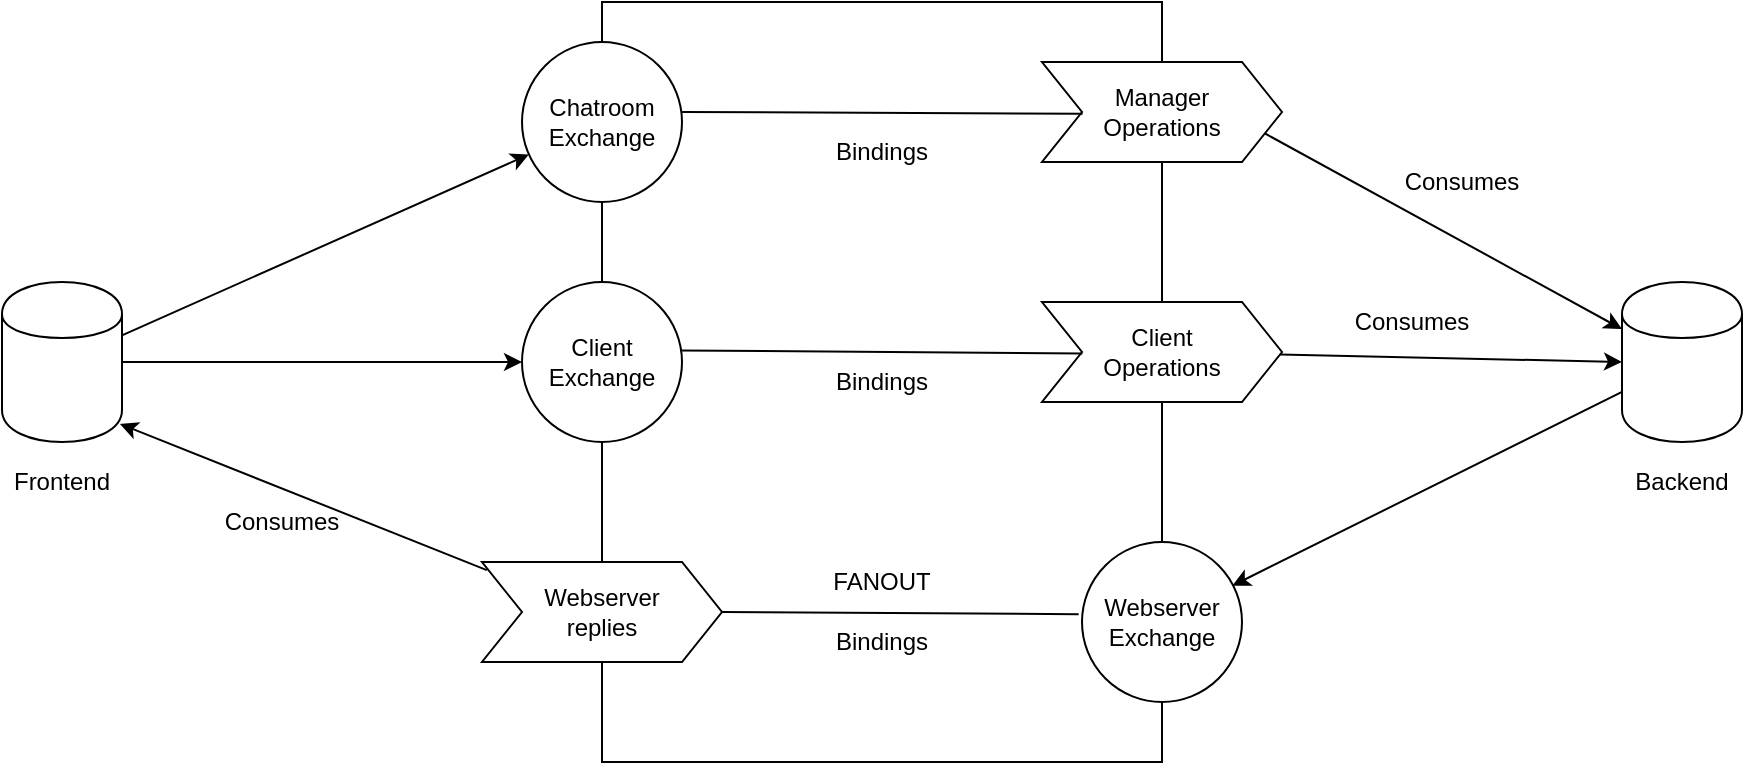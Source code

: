 <mxfile version="12.3.2" type="device" pages="1"><diagram id="qv_X76pX_29vrpgO60SE" name="Page-1"><mxGraphModel dx="1086" dy="806" grid="1" gridSize="10" guides="1" tooltips="1" connect="1" arrows="1" fold="1" page="1" pageScale="1" pageWidth="827" pageHeight="1169" math="0" shadow="0"><root><mxCell id="0"/><mxCell id="1" parent="0"/><mxCell id="B7bodY6r0YWMIouktA2e-3" value="" style="rounded=0;whiteSpace=wrap;html=1;" parent="1" vertex="1"><mxGeometry x="340" y="240" width="280" height="380" as="geometry"/></mxCell><mxCell id="B7bodY6r0YWMIouktA2e-5" value="" style="ellipse;whiteSpace=wrap;html=1;aspect=fixed;" parent="1" vertex="1"><mxGeometry x="300" y="380" width="80" height="80" as="geometry"/></mxCell><mxCell id="B7bodY6r0YWMIouktA2e-6" value="" style="ellipse;whiteSpace=wrap;html=1;aspect=fixed;" parent="1" vertex="1"><mxGeometry x="300" y="260" width="80" height="80" as="geometry"/></mxCell><mxCell id="B7bodY6r0YWMIouktA2e-9" value="" style="ellipse;whiteSpace=wrap;html=1;aspect=fixed;" parent="1" vertex="1"><mxGeometry x="580" y="510" width="80" height="80" as="geometry"/></mxCell><mxCell id="B7bodY6r0YWMIouktA2e-11" value="" style="shape=cylinder;whiteSpace=wrap;html=1;boundedLbl=1;backgroundOutline=1;" parent="1" vertex="1"><mxGeometry x="40" y="380" width="60" height="80" as="geometry"/></mxCell><mxCell id="B7bodY6r0YWMIouktA2e-12" value="" style="shape=cylinder;whiteSpace=wrap;html=1;boundedLbl=1;backgroundOutline=1;" parent="1" vertex="1"><mxGeometry x="850" y="380" width="60" height="80" as="geometry"/></mxCell><mxCell id="B7bodY6r0YWMIouktA2e-13" value="" style="endArrow=classic;html=1;" parent="1" source="B7bodY6r0YWMIouktA2e-11" target="B7bodY6r0YWMIouktA2e-6" edge="1"><mxGeometry width="50" height="50" relative="1" as="geometry"><mxPoint x="40" y="690" as="sourcePoint"/><mxPoint x="90" y="640" as="targetPoint"/></mxGeometry></mxCell><mxCell id="B7bodY6r0YWMIouktA2e-14" value="" style="endArrow=classic;html=1;exitX=1;exitY=0.5;exitDx=0;exitDy=0;entryX=0;entryY=0.5;entryDx=0;entryDy=0;" parent="1" source="B7bodY6r0YWMIouktA2e-11" target="B7bodY6r0YWMIouktA2e-5" edge="1"><mxGeometry width="50" height="50" relative="1" as="geometry"><mxPoint x="110" y="416.671" as="sourcePoint"/><mxPoint x="313.461" y="326.275" as="targetPoint"/></mxGeometry></mxCell><mxCell id="B7bodY6r0YWMIouktA2e-15" value="" style="endArrow=classic;html=1;entryX=0.94;entryY=0.273;entryDx=0;entryDy=0;entryPerimeter=0;" parent="1" source="B7bodY6r0YWMIouktA2e-12" target="B7bodY6r0YWMIouktA2e-9" edge="1"><mxGeometry width="50" height="50" relative="1" as="geometry"><mxPoint x="120" y="426.671" as="sourcePoint"/><mxPoint x="323.461" y="336.275" as="targetPoint"/></mxGeometry></mxCell><mxCell id="B7bodY6r0YWMIouktA2e-16" value="" style="shape=step;perimeter=stepPerimeter;whiteSpace=wrap;html=1;fixedSize=1;" parent="1" vertex="1"><mxGeometry x="560" y="270" width="120" height="50" as="geometry"/></mxCell><mxCell id="B7bodY6r0YWMIouktA2e-17" value="" style="endArrow=classic;html=1;exitX=1;exitY=0.75;exitDx=0;exitDy=0;" parent="1" source="B7bodY6r0YWMIouktA2e-16" target="B7bodY6r0YWMIouktA2e-12" edge="1"><mxGeometry width="50" height="50" relative="1" as="geometry"><mxPoint x="40" y="690" as="sourcePoint"/><mxPoint x="90" y="640" as="targetPoint"/></mxGeometry></mxCell><mxCell id="B7bodY6r0YWMIouktA2e-19" value="" style="shape=step;perimeter=stepPerimeter;whiteSpace=wrap;html=1;fixedSize=1;" parent="1" vertex="1"><mxGeometry x="560" y="390" width="120" height="50" as="geometry"/></mxCell><mxCell id="B7bodY6r0YWMIouktA2e-20" value="" style="endArrow=classic;html=1;entryX=0;entryY=0.5;entryDx=0;entryDy=0;entryPerimeter=0;" parent="1" source="B7bodY6r0YWMIouktA2e-19" target="B7bodY6r0YWMIouktA2e-12" edge="1"><mxGeometry width="50" height="50" relative="1" as="geometry"><mxPoint x="680.164" y="315.451" as="sourcePoint"/><mxPoint x="860.0" y="413.623" as="targetPoint"/></mxGeometry></mxCell><mxCell id="B7bodY6r0YWMIouktA2e-23" value="Chatroom&lt;br&gt;Exchange" style="text;html=1;strokeColor=none;fillColor=none;align=center;verticalAlign=middle;whiteSpace=wrap;rounded=0;" parent="1" vertex="1"><mxGeometry x="320" y="290" width="40" height="20" as="geometry"/></mxCell><mxCell id="B7bodY6r0YWMIouktA2e-24" value="Manager&lt;br&gt;Operations" style="text;html=1;strokeColor=none;fillColor=none;align=center;verticalAlign=middle;whiteSpace=wrap;rounded=0;" parent="1" vertex="1"><mxGeometry x="600" y="285" width="40" height="20" as="geometry"/></mxCell><mxCell id="B7bodY6r0YWMIouktA2e-26" value="" style="endArrow=none;html=1;entryX=0.169;entryY=0.518;entryDx=0;entryDy=0;entryPerimeter=0;" parent="1" target="B7bodY6r0YWMIouktA2e-16" edge="1"><mxGeometry width="50" height="50" relative="1" as="geometry"><mxPoint x="380" y="295" as="sourcePoint"/><mxPoint x="480" y="260" as="targetPoint"/></mxGeometry></mxCell><mxCell id="B7bodY6r0YWMIouktA2e-28" value="" style="endArrow=none;html=1;exitX=0.99;exitY=0.428;exitDx=0;exitDy=0;entryX=0.168;entryY=0.515;entryDx=0;entryDy=0;entryPerimeter=0;exitPerimeter=0;" parent="1" source="B7bodY6r0YWMIouktA2e-5" target="B7bodY6r0YWMIouktA2e-19" edge="1"><mxGeometry width="50" height="50" relative="1" as="geometry"><mxPoint x="420" y="440" as="sourcePoint"/><mxPoint x="470" y="390" as="targetPoint"/></mxGeometry></mxCell><mxCell id="B7bodY6r0YWMIouktA2e-29" value="Client&lt;br&gt;Exchange" style="text;html=1;strokeColor=none;fillColor=none;align=center;verticalAlign=middle;whiteSpace=wrap;rounded=0;" parent="1" vertex="1"><mxGeometry x="320" y="410" width="40" height="20" as="geometry"/></mxCell><mxCell id="B7bodY6r0YWMIouktA2e-30" value="Client Operations" style="text;html=1;strokeColor=none;fillColor=none;align=center;verticalAlign=middle;whiteSpace=wrap;rounded=0;" parent="1" vertex="1"><mxGeometry x="600" y="405" width="40" height="20" as="geometry"/></mxCell><mxCell id="B7bodY6r0YWMIouktA2e-31" value="Backend" style="text;html=1;strokeColor=none;fillColor=none;align=center;verticalAlign=middle;whiteSpace=wrap;rounded=0;" parent="1" vertex="1"><mxGeometry x="860" y="470" width="40" height="20" as="geometry"/></mxCell><mxCell id="B7bodY6r0YWMIouktA2e-32" value="Frontend" style="text;html=1;strokeColor=none;fillColor=none;align=center;verticalAlign=middle;whiteSpace=wrap;rounded=0;" parent="1" vertex="1"><mxGeometry x="50" y="470" width="40" height="20" as="geometry"/></mxCell><mxCell id="B7bodY6r0YWMIouktA2e-33" value="Webserver&lt;br&gt;Exchange" style="text;html=1;strokeColor=none;fillColor=none;align=center;verticalAlign=middle;whiteSpace=wrap;rounded=0;" parent="1" vertex="1"><mxGeometry x="600" y="540" width="40" height="20" as="geometry"/></mxCell><mxCell id="B7bodY6r0YWMIouktA2e-34" value="" style="shape=step;perimeter=stepPerimeter;whiteSpace=wrap;html=1;fixedSize=1;" parent="1" vertex="1"><mxGeometry x="280" y="520" width="120" height="50" as="geometry"/></mxCell><mxCell id="B7bodY6r0YWMIouktA2e-35" value="Webserver&lt;br&gt;replies" style="text;html=1;strokeColor=none;fillColor=none;align=center;verticalAlign=middle;whiteSpace=wrap;rounded=0;" parent="1" vertex="1"><mxGeometry x="320" y="535" width="40" height="20" as="geometry"/></mxCell><mxCell id="B7bodY6r0YWMIouktA2e-36" value="" style="endArrow=none;html=1;exitX=1;exitY=0.5;exitDx=0;exitDy=0;entryX=-0.021;entryY=0.451;entryDx=0;entryDy=0;entryPerimeter=0;" parent="1" source="B7bodY6r0YWMIouktA2e-34" target="B7bodY6r0YWMIouktA2e-9" edge="1"><mxGeometry width="50" height="50" relative="1" as="geometry"><mxPoint x="420" y="560" as="sourcePoint"/><mxPoint x="470" y="510" as="targetPoint"/></mxGeometry></mxCell><mxCell id="B7bodY6r0YWMIouktA2e-37" value="" style="endArrow=classic;html=1;entryX=0.983;entryY=0.887;entryDx=0;entryDy=0;entryPerimeter=0;exitX=0.02;exitY=0.081;exitDx=0;exitDy=0;exitPerimeter=0;" parent="1" source="B7bodY6r0YWMIouktA2e-34" target="B7bodY6r0YWMIouktA2e-11" edge="1"><mxGeometry width="50" height="50" relative="1" as="geometry"><mxPoint x="110" y="500" as="sourcePoint"/><mxPoint x="160" y="450" as="targetPoint"/></mxGeometry></mxCell><mxCell id="B7bodY6r0YWMIouktA2e-38" value="Bindings" style="text;html=1;strokeColor=none;fillColor=none;align=center;verticalAlign=middle;whiteSpace=wrap;rounded=0;" parent="1" vertex="1"><mxGeometry x="460" y="305" width="40" height="20" as="geometry"/></mxCell><mxCell id="B7bodY6r0YWMIouktA2e-39" value="Bindings" style="text;html=1;strokeColor=none;fillColor=none;align=center;verticalAlign=middle;whiteSpace=wrap;rounded=0;" parent="1" vertex="1"><mxGeometry x="460" y="420" width="40" height="20" as="geometry"/></mxCell><mxCell id="B7bodY6r0YWMIouktA2e-40" value="Bindings" style="text;html=1;strokeColor=none;fillColor=none;align=center;verticalAlign=middle;whiteSpace=wrap;rounded=0;" parent="1" vertex="1"><mxGeometry x="460" y="550" width="40" height="20" as="geometry"/></mxCell><mxCell id="B7bodY6r0YWMIouktA2e-41" value="Consumes" style="text;html=1;strokeColor=none;fillColor=none;align=center;verticalAlign=middle;whiteSpace=wrap;rounded=0;" parent="1" vertex="1"><mxGeometry x="750" y="320" width="40" height="20" as="geometry"/></mxCell><mxCell id="B7bodY6r0YWMIouktA2e-42" value="Consumes" style="text;html=1;strokeColor=none;fillColor=none;align=center;verticalAlign=middle;whiteSpace=wrap;rounded=0;" parent="1" vertex="1"><mxGeometry x="725" y="390" width="40" height="20" as="geometry"/></mxCell><mxCell id="B7bodY6r0YWMIouktA2e-43" value="Consumes" style="text;html=1;strokeColor=none;fillColor=none;align=center;verticalAlign=middle;whiteSpace=wrap;rounded=0;" parent="1" vertex="1"><mxGeometry x="160" y="490" width="40" height="20" as="geometry"/></mxCell><mxCell id="B7bodY6r0YWMIouktA2e-47" value="FANOUT" style="text;html=1;strokeColor=none;fillColor=none;align=center;verticalAlign=middle;whiteSpace=wrap;rounded=0;" parent="1" vertex="1"><mxGeometry x="460" y="520" width="40" height="20" as="geometry"/></mxCell></root></mxGraphModel></diagram></mxfile>
